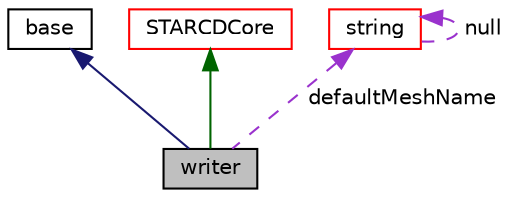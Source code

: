 digraph "writer"
{
  bgcolor="transparent";
  edge [fontname="Helvetica",fontsize="10",labelfontname="Helvetica",labelfontsize="10"];
  node [fontname="Helvetica",fontsize="10",shape=record];
  Node1 [label="writer",height=0.2,width=0.4,color="black", fillcolor="grey75", style="filled" fontcolor="black"];
  Node2 -> Node1 [dir="back",color="midnightblue",fontsize="10",style="solid",fontname="Helvetica"];
  Node2 [label="base",height=0.2,width=0.4,color="black",URL="$classFoam_1_1ccm_1_1base.html",tooltip="Base functionality common to reader and writer classes. "];
  Node3 -> Node1 [dir="back",color="darkgreen",fontsize="10",style="solid",fontname="Helvetica"];
  Node3 [label="STARCDCore",height=0.2,width=0.4,color="red",URL="$classFoam_1_1fileFormats_1_1STARCDCore.html",tooltip="Core routines used when reading/writing PROSTAR vrt/cel/bnd files. "];
  Node4 -> Node1 [dir="back",color="darkorchid3",fontsize="10",style="dashed",label=" defaultMeshName" ,fontname="Helvetica"];
  Node4 [label="string",height=0.2,width=0.4,color="red",URL="$classFoam_1_1string.html",tooltip="A class for handling character strings derived from std::string. "];
  Node4 -> Node4 [dir="back",color="darkorchid3",fontsize="10",style="dashed",label=" null" ,fontname="Helvetica"];
}
